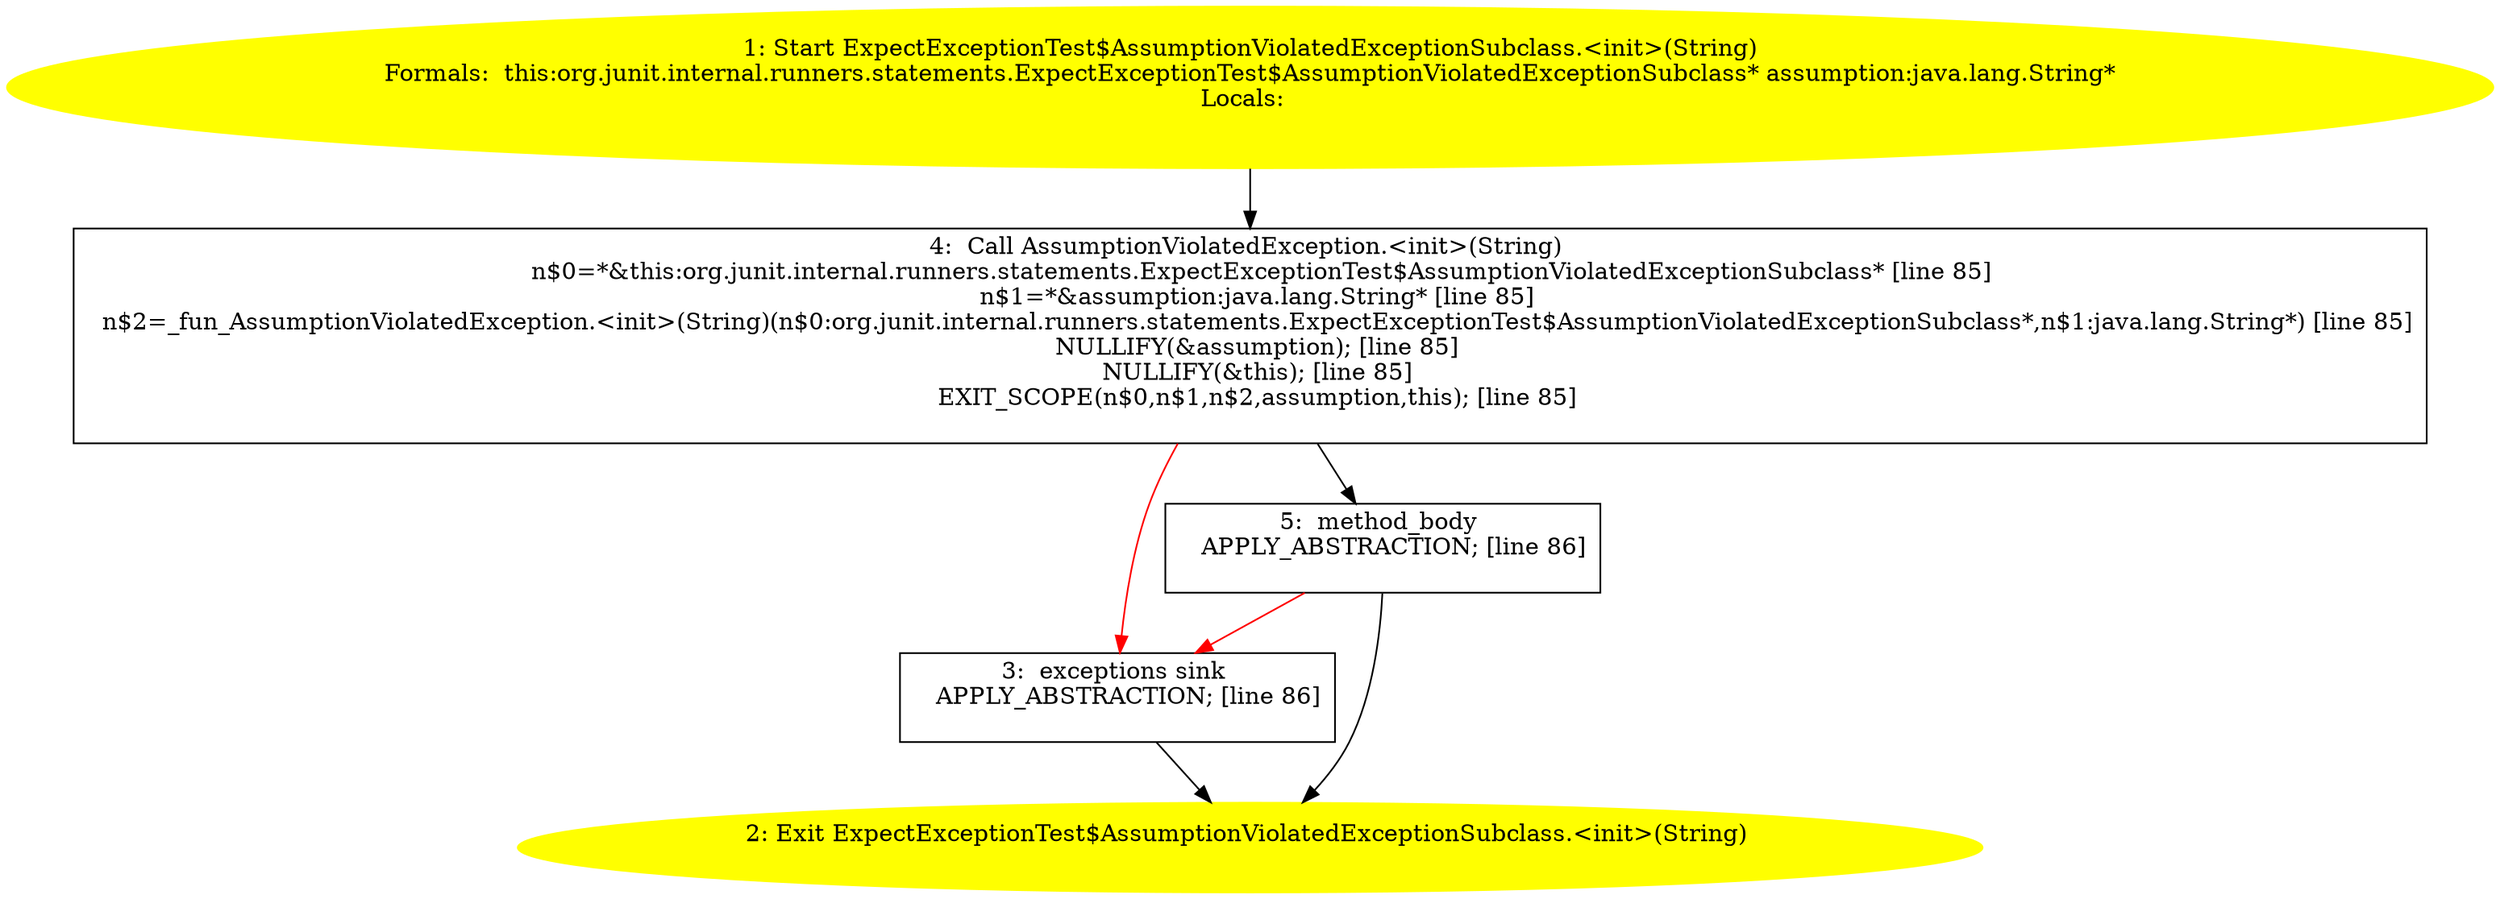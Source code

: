 /* @generated */
digraph cfg {
"org.junit.internal.runners.statements.ExpectExceptionTest$AssumptionViolatedExceptionSubclass.<init>.849cdd8716b41a211c1731eb895192eb_1" [label="1: Start ExpectExceptionTest$AssumptionViolatedExceptionSubclass.<init>(String)\nFormals:  this:org.junit.internal.runners.statements.ExpectExceptionTest$AssumptionViolatedExceptionSubclass* assumption:java.lang.String*\nLocals:  \n  " color=yellow style=filled]
	

	 "org.junit.internal.runners.statements.ExpectExceptionTest$AssumptionViolatedExceptionSubclass.<init>.849cdd8716b41a211c1731eb895192eb_1" -> "org.junit.internal.runners.statements.ExpectExceptionTest$AssumptionViolatedExceptionSubclass.<init>.849cdd8716b41a211c1731eb895192eb_4" ;
"org.junit.internal.runners.statements.ExpectExceptionTest$AssumptionViolatedExceptionSubclass.<init>.849cdd8716b41a211c1731eb895192eb_2" [label="2: Exit ExpectExceptionTest$AssumptionViolatedExceptionSubclass.<init>(String) \n  " color=yellow style=filled]
	

"org.junit.internal.runners.statements.ExpectExceptionTest$AssumptionViolatedExceptionSubclass.<init>.849cdd8716b41a211c1731eb895192eb_3" [label="3:  exceptions sink \n   APPLY_ABSTRACTION; [line 86]\n " shape="box"]
	

	 "org.junit.internal.runners.statements.ExpectExceptionTest$AssumptionViolatedExceptionSubclass.<init>.849cdd8716b41a211c1731eb895192eb_3" -> "org.junit.internal.runners.statements.ExpectExceptionTest$AssumptionViolatedExceptionSubclass.<init>.849cdd8716b41a211c1731eb895192eb_2" ;
"org.junit.internal.runners.statements.ExpectExceptionTest$AssumptionViolatedExceptionSubclass.<init>.849cdd8716b41a211c1731eb895192eb_4" [label="4:  Call AssumptionViolatedException.<init>(String) \n   n$0=*&this:org.junit.internal.runners.statements.ExpectExceptionTest$AssumptionViolatedExceptionSubclass* [line 85]\n  n$1=*&assumption:java.lang.String* [line 85]\n  n$2=_fun_AssumptionViolatedException.<init>(String)(n$0:org.junit.internal.runners.statements.ExpectExceptionTest$AssumptionViolatedExceptionSubclass*,n$1:java.lang.String*) [line 85]\n  NULLIFY(&assumption); [line 85]\n  NULLIFY(&this); [line 85]\n  EXIT_SCOPE(n$0,n$1,n$2,assumption,this); [line 85]\n " shape="box"]
	

	 "org.junit.internal.runners.statements.ExpectExceptionTest$AssumptionViolatedExceptionSubclass.<init>.849cdd8716b41a211c1731eb895192eb_4" -> "org.junit.internal.runners.statements.ExpectExceptionTest$AssumptionViolatedExceptionSubclass.<init>.849cdd8716b41a211c1731eb895192eb_5" ;
	 "org.junit.internal.runners.statements.ExpectExceptionTest$AssumptionViolatedExceptionSubclass.<init>.849cdd8716b41a211c1731eb895192eb_4" -> "org.junit.internal.runners.statements.ExpectExceptionTest$AssumptionViolatedExceptionSubclass.<init>.849cdd8716b41a211c1731eb895192eb_3" [color="red" ];
"org.junit.internal.runners.statements.ExpectExceptionTest$AssumptionViolatedExceptionSubclass.<init>.849cdd8716b41a211c1731eb895192eb_5" [label="5:  method_body \n   APPLY_ABSTRACTION; [line 86]\n " shape="box"]
	

	 "org.junit.internal.runners.statements.ExpectExceptionTest$AssumptionViolatedExceptionSubclass.<init>.849cdd8716b41a211c1731eb895192eb_5" -> "org.junit.internal.runners.statements.ExpectExceptionTest$AssumptionViolatedExceptionSubclass.<init>.849cdd8716b41a211c1731eb895192eb_2" ;
	 "org.junit.internal.runners.statements.ExpectExceptionTest$AssumptionViolatedExceptionSubclass.<init>.849cdd8716b41a211c1731eb895192eb_5" -> "org.junit.internal.runners.statements.ExpectExceptionTest$AssumptionViolatedExceptionSubclass.<init>.849cdd8716b41a211c1731eb895192eb_3" [color="red" ];
}
